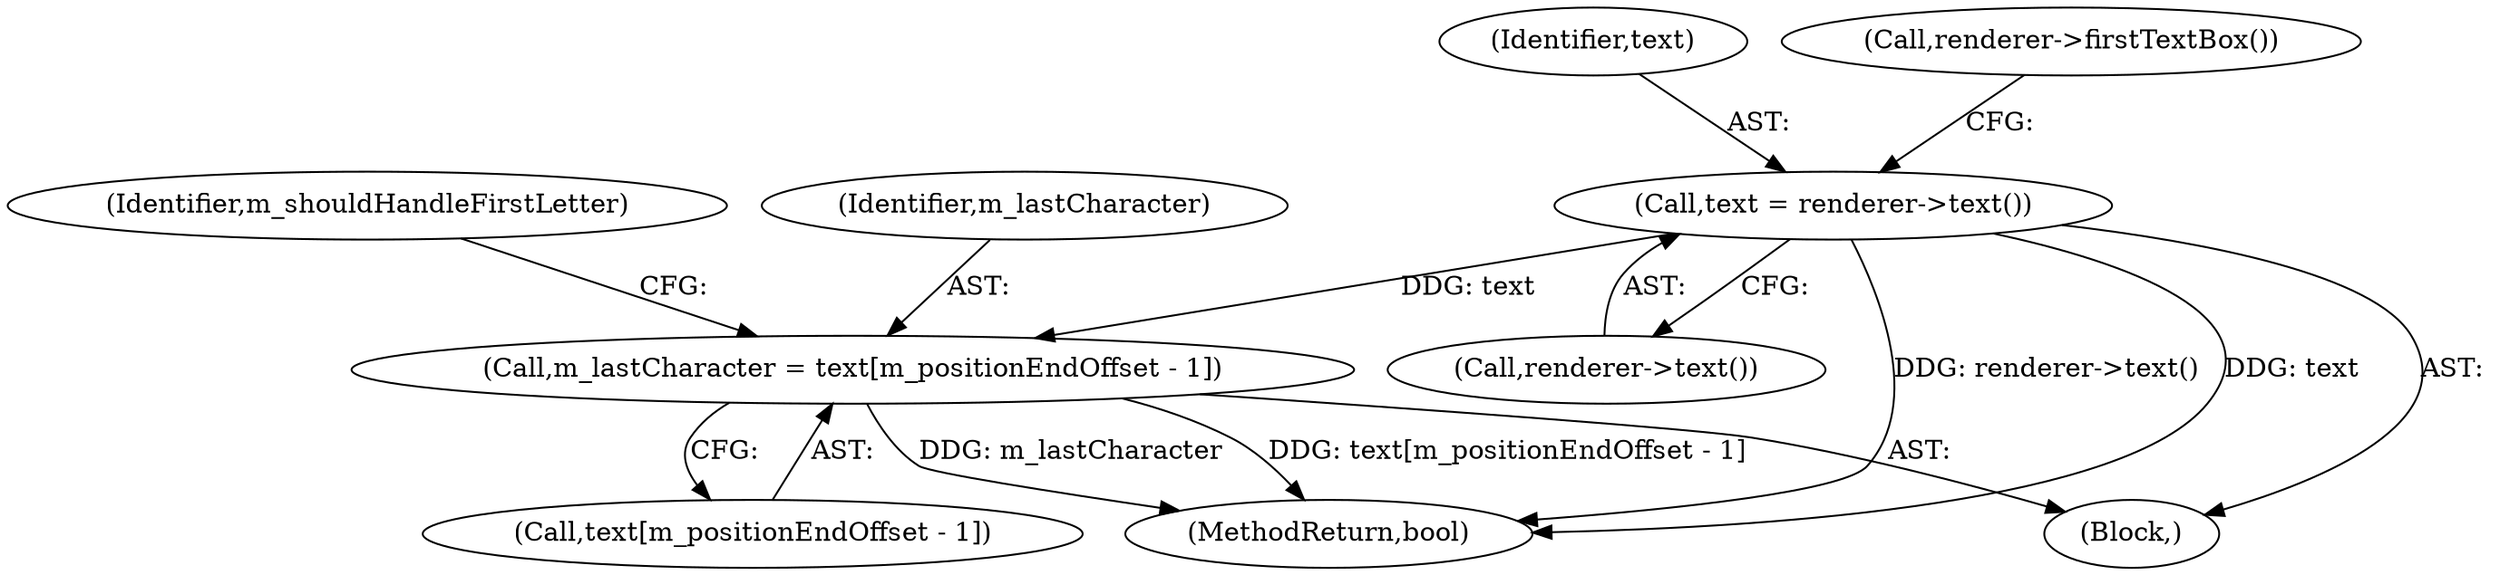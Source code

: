 digraph "0_Chrome_09fbb829eab7ee25e90bb4e9c2f4973c6c62d0f3@array" {
"1000203" [label="(Call,m_lastCharacter = text[m_positionEndOffset - 1])"];
"1000119" [label="(Call,text = renderer->text())"];
"1000120" [label="(Identifier,text)"];
"1000119" [label="(Call,text = renderer->text())"];
"1000101" [label="(Block,)"];
"1000212" [label="(Identifier,m_shouldHandleFirstLetter)"];
"1000205" [label="(Call,text[m_positionEndOffset - 1])"];
"1000125" [label="(Call,renderer->firstTextBox())"];
"1000213" [label="(MethodReturn,bool)"];
"1000121" [label="(Call,renderer->text())"];
"1000204" [label="(Identifier,m_lastCharacter)"];
"1000203" [label="(Call,m_lastCharacter = text[m_positionEndOffset - 1])"];
"1000203" -> "1000101"  [label="AST: "];
"1000203" -> "1000205"  [label="CFG: "];
"1000204" -> "1000203"  [label="AST: "];
"1000205" -> "1000203"  [label="AST: "];
"1000212" -> "1000203"  [label="CFG: "];
"1000203" -> "1000213"  [label="DDG: text[m_positionEndOffset - 1]"];
"1000203" -> "1000213"  [label="DDG: m_lastCharacter"];
"1000119" -> "1000203"  [label="DDG: text"];
"1000119" -> "1000101"  [label="AST: "];
"1000119" -> "1000121"  [label="CFG: "];
"1000120" -> "1000119"  [label="AST: "];
"1000121" -> "1000119"  [label="AST: "];
"1000125" -> "1000119"  [label="CFG: "];
"1000119" -> "1000213"  [label="DDG: renderer->text()"];
"1000119" -> "1000213"  [label="DDG: text"];
}
